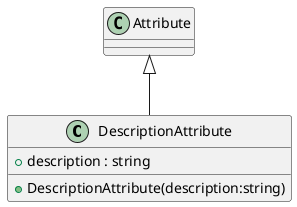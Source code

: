 @startuml
class DescriptionAttribute {
    + description : string
    + DescriptionAttribute(description:string)
}
Attribute <|-- DescriptionAttribute
@enduml
